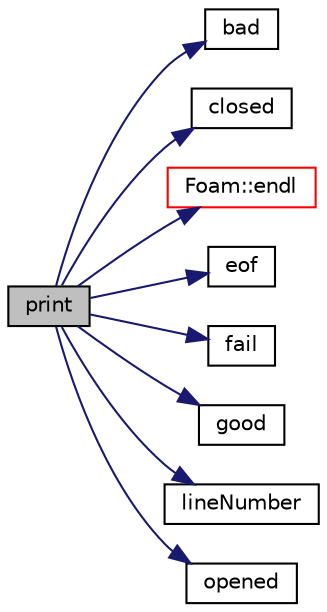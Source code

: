 digraph "print"
{
  bgcolor="transparent";
  edge [fontname="Helvetica",fontsize="10",labelfontname="Helvetica",labelfontsize="10"];
  node [fontname="Helvetica",fontsize="10",shape=record];
  rankdir="LR";
  Node1 [label="print",height=0.2,width=0.4,color="black", fillcolor="grey75", style="filled", fontcolor="black"];
  Node1 -> Node2 [color="midnightblue",fontsize="10",style="solid",fontname="Helvetica"];
  Node2 [label="bad",height=0.2,width=0.4,color="black",URL="$a01185.html#ae5145c481e0280c8b6b365e616058d36",tooltip="Return true if stream is corrupted. "];
  Node1 -> Node3 [color="midnightblue",fontsize="10",style="solid",fontname="Helvetica"];
  Node3 [label="closed",height=0.2,width=0.4,color="black",URL="$a01185.html#a24c88f59fb7d18a293dbc5e6cbebd744",tooltip="Return true if stream is closed. "];
  Node1 -> Node4 [color="midnightblue",fontsize="10",style="solid",fontname="Helvetica"];
  Node4 [label="Foam::endl",height=0.2,width=0.4,color="red",URL="$a10733.html#a2db8fe02a0d3909e9351bb4275b23ce4",tooltip="Add newline and flush stream. "];
  Node1 -> Node5 [color="midnightblue",fontsize="10",style="solid",fontname="Helvetica"];
  Node5 [label="eof",height=0.2,width=0.4,color="black",URL="$a01185.html#ac4bcdb9a2c4adf5c3d247a711a7142cc",tooltip="Return true if end of input seen. "];
  Node1 -> Node6 [color="midnightblue",fontsize="10",style="solid",fontname="Helvetica"];
  Node6 [label="fail",height=0.2,width=0.4,color="black",URL="$a01185.html#a92f9d567f6026d4eedd836b51de0aed5",tooltip="Return true if next operation will fail. "];
  Node1 -> Node7 [color="midnightblue",fontsize="10",style="solid",fontname="Helvetica"];
  Node7 [label="good",height=0.2,width=0.4,color="black",URL="$a01185.html#ad2e41c8280b6cdf93d39e1135d2abdf7",tooltip="Return true if next operation might succeed. "];
  Node1 -> Node8 [color="midnightblue",fontsize="10",style="solid",fontname="Helvetica"];
  Node8 [label="lineNumber",height=0.2,width=0.4,color="black",URL="$a01185.html#ada61e595ebb9210890710f2e471cdfac",tooltip="Return current stream line number. "];
  Node1 -> Node9 [color="midnightblue",fontsize="10",style="solid",fontname="Helvetica"];
  Node9 [label="opened",height=0.2,width=0.4,color="black",URL="$a01185.html#a22d97e02f4ff60cbbbd1a41d1b6e0d80",tooltip="Return true if stream has been opened. "];
}
